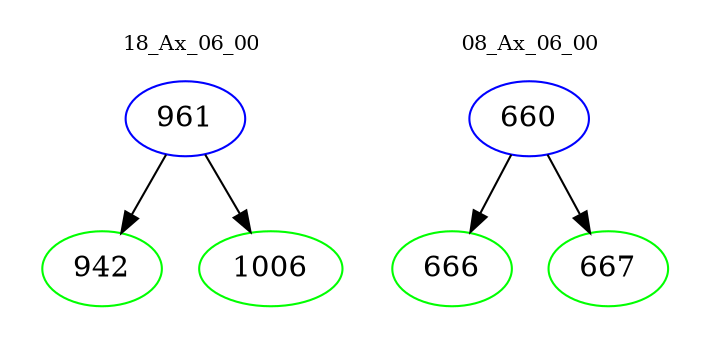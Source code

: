 digraph{
subgraph cluster_0 {
color = white
label = "18_Ax_06_00";
fontsize=10;
T0_961 [label="961", color="blue"]
T0_961 -> T0_942 [color="black"]
T0_942 [label="942", color="green"]
T0_961 -> T0_1006 [color="black"]
T0_1006 [label="1006", color="green"]
}
subgraph cluster_1 {
color = white
label = "08_Ax_06_00";
fontsize=10;
T1_660 [label="660", color="blue"]
T1_660 -> T1_666 [color="black"]
T1_666 [label="666", color="green"]
T1_660 -> T1_667 [color="black"]
T1_667 [label="667", color="green"]
}
}
